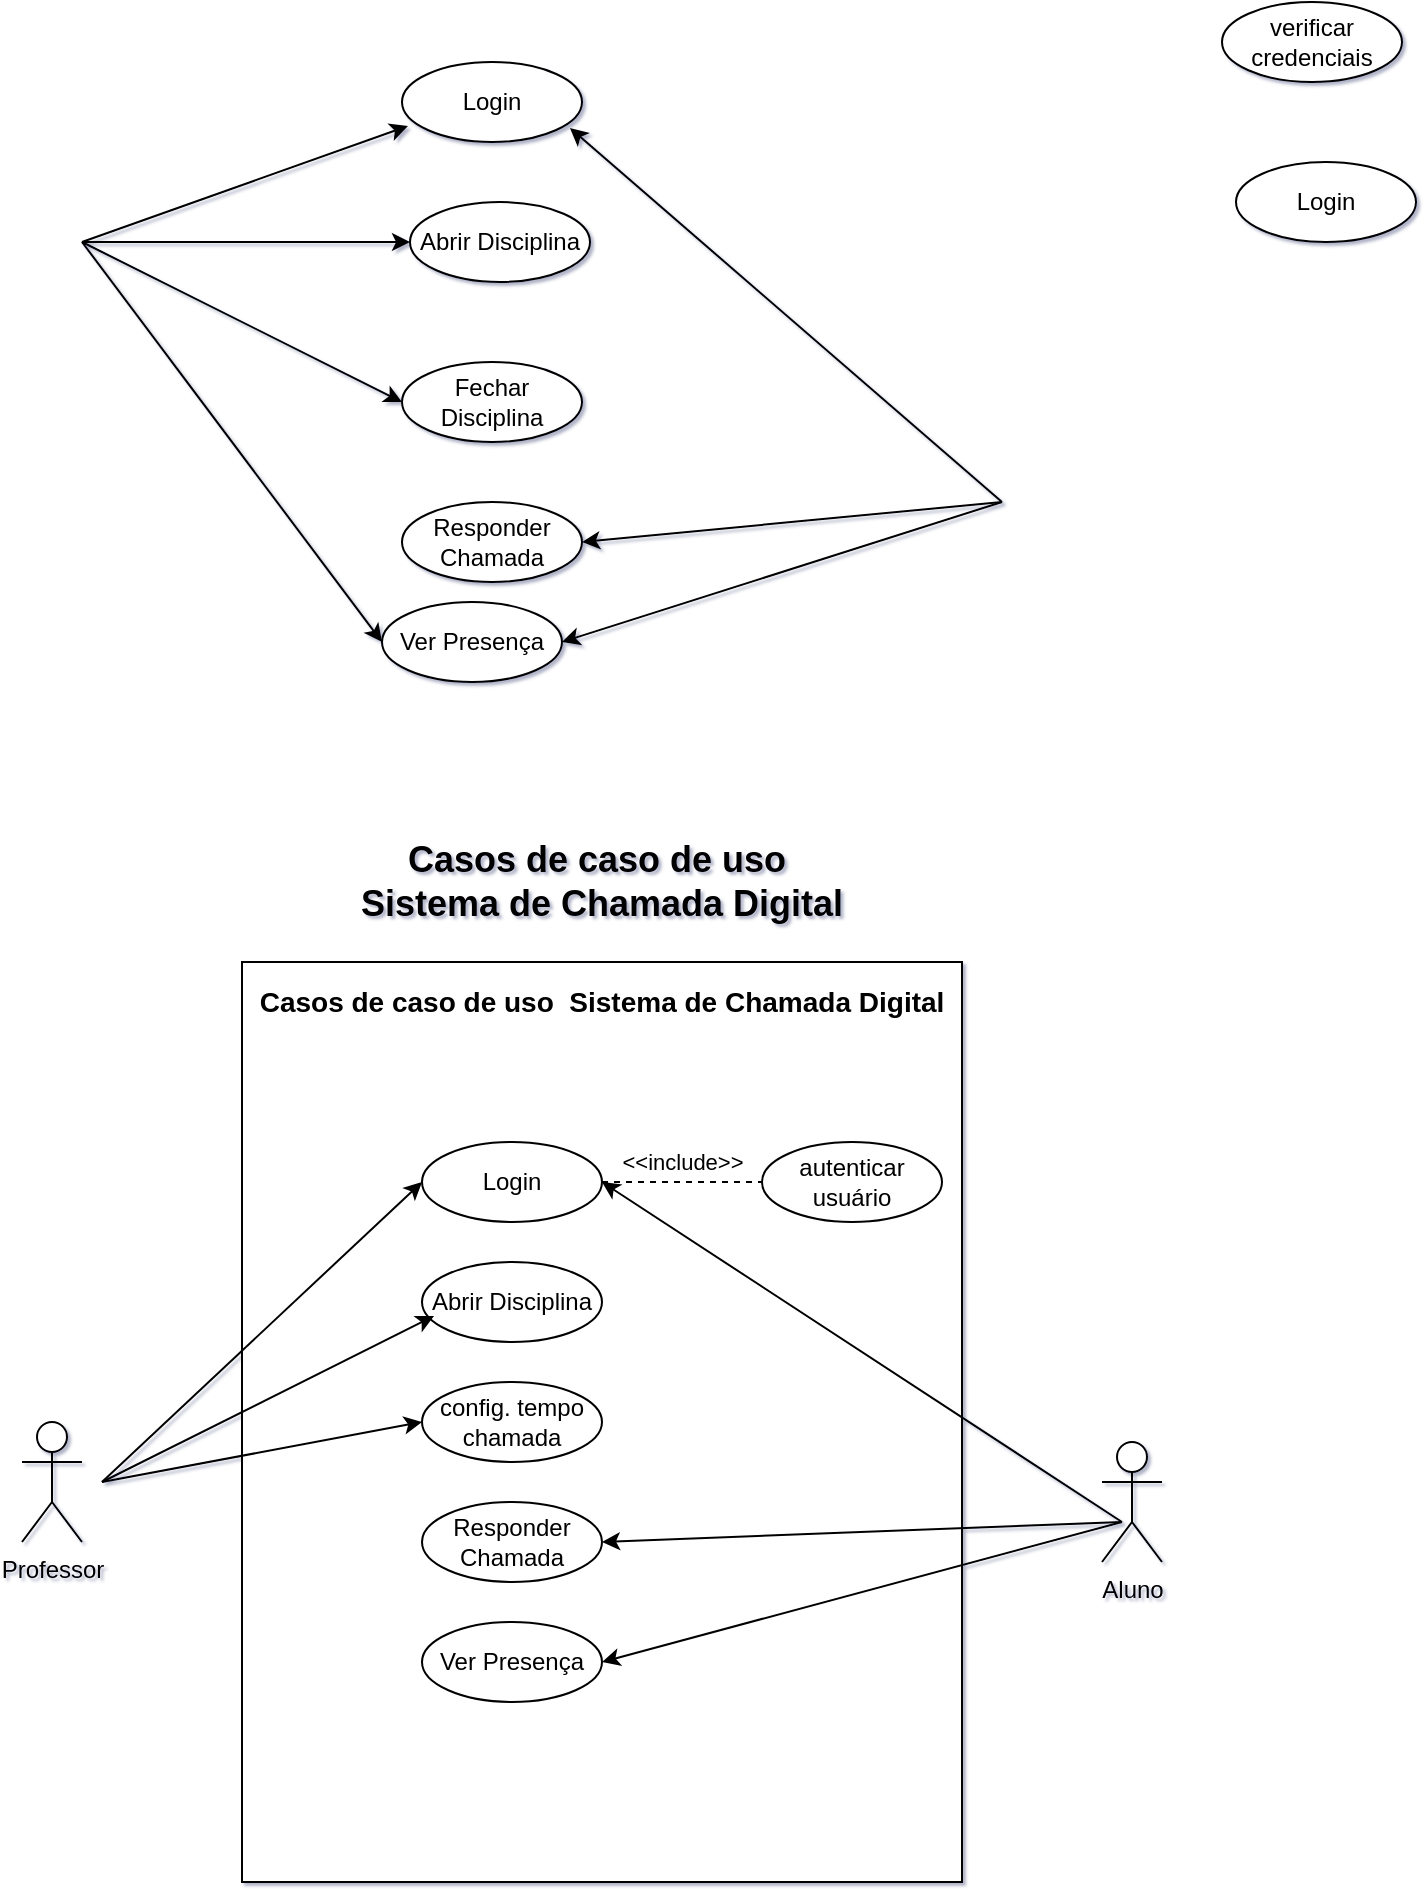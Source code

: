<mxfile version="24.7.6">
  <diagram name="Página-1" id="XDH4dJ3otHWdcbqTBR5J">
    <mxGraphModel dx="874" dy="468" grid="1" gridSize="10" guides="1" tooltips="1" connect="1" arrows="1" fold="1" page="1" pageScale="1" pageWidth="827" pageHeight="1169" background="none" math="0" shadow="1">
      <root>
        <mxCell id="0" />
        <mxCell id="1" parent="0" />
        <mxCell id="7ThZCeeNwGK1asPZ2rKJ-1" value="Professor" style="shape=umlActor;verticalLabelPosition=bottom;verticalAlign=top;html=1;outlineConnect=0;" vertex="1" parent="1">
          <mxGeometry x="130" y="710" width="30" height="60" as="geometry" />
        </mxCell>
        <mxCell id="7ThZCeeNwGK1asPZ2rKJ-2" value="Aluno" style="shape=umlActor;verticalLabelPosition=bottom;verticalAlign=top;html=1;outlineConnect=0;" vertex="1" parent="1">
          <mxGeometry x="670" y="720" width="30" height="60" as="geometry" />
        </mxCell>
        <mxCell id="7ThZCeeNwGK1asPZ2rKJ-6" value="Login" style="ellipse;whiteSpace=wrap;html=1;" vertex="1" parent="1">
          <mxGeometry x="320" y="30" width="90" height="40" as="geometry" />
        </mxCell>
        <mxCell id="7ThZCeeNwGK1asPZ2rKJ-11" value="Abrir Disciplina" style="ellipse;whiteSpace=wrap;html=1;" vertex="1" parent="1">
          <mxGeometry x="324" y="100" width="90" height="40" as="geometry" />
        </mxCell>
        <mxCell id="7ThZCeeNwGK1asPZ2rKJ-12" value="Fechar Disciplina" style="ellipse;whiteSpace=wrap;html=1;" vertex="1" parent="1">
          <mxGeometry x="320" y="180" width="90" height="40" as="geometry" />
        </mxCell>
        <mxCell id="7ThZCeeNwGK1asPZ2rKJ-13" value="Responder Chamada" style="ellipse;whiteSpace=wrap;html=1;" vertex="1" parent="1">
          <mxGeometry x="320" y="250" width="90" height="40" as="geometry" />
        </mxCell>
        <mxCell id="7ThZCeeNwGK1asPZ2rKJ-14" value="Ver Presença" style="ellipse;whiteSpace=wrap;html=1;" vertex="1" parent="1">
          <mxGeometry x="310" y="300" width="90" height="40" as="geometry" />
        </mxCell>
        <mxCell id="7ThZCeeNwGK1asPZ2rKJ-23" value="" style="endArrow=classic;html=1;rounded=0;entryX=0.033;entryY=0.8;entryDx=0;entryDy=0;entryPerimeter=0;" edge="1" parent="1" target="7ThZCeeNwGK1asPZ2rKJ-6">
          <mxGeometry width="50" height="50" relative="1" as="geometry">
            <mxPoint x="160" y="120" as="sourcePoint" />
            <mxPoint x="290" y="70" as="targetPoint" />
          </mxGeometry>
        </mxCell>
        <mxCell id="7ThZCeeNwGK1asPZ2rKJ-25" value="" style="endArrow=classic;html=1;rounded=0;entryX=0;entryY=0.5;entryDx=0;entryDy=0;" edge="1" parent="1" target="7ThZCeeNwGK1asPZ2rKJ-11">
          <mxGeometry width="50" height="50" relative="1" as="geometry">
            <mxPoint x="160" y="120" as="sourcePoint" />
            <mxPoint x="280" y="130" as="targetPoint" />
          </mxGeometry>
        </mxCell>
        <mxCell id="7ThZCeeNwGK1asPZ2rKJ-26" value="" style="endArrow=classic;html=1;rounded=0;entryX=0;entryY=0.5;entryDx=0;entryDy=0;" edge="1" parent="1" target="7ThZCeeNwGK1asPZ2rKJ-12">
          <mxGeometry width="50" height="50" relative="1" as="geometry">
            <mxPoint x="160" y="120" as="sourcePoint" />
            <mxPoint x="310" y="200" as="targetPoint" />
          </mxGeometry>
        </mxCell>
        <mxCell id="7ThZCeeNwGK1asPZ2rKJ-27" value="" style="endArrow=classic;html=1;rounded=0;entryX=0;entryY=0.5;entryDx=0;entryDy=0;" edge="1" parent="1" target="7ThZCeeNwGK1asPZ2rKJ-14">
          <mxGeometry width="50" height="50" relative="1" as="geometry">
            <mxPoint x="160" y="120" as="sourcePoint" />
            <mxPoint x="210" y="120" as="targetPoint" />
          </mxGeometry>
        </mxCell>
        <mxCell id="7ThZCeeNwGK1asPZ2rKJ-30" value="" style="endArrow=classic;html=1;rounded=0;entryX=1;entryY=0.5;entryDx=0;entryDy=0;" edge="1" parent="1" target="7ThZCeeNwGK1asPZ2rKJ-13">
          <mxGeometry width="50" height="50" relative="1" as="geometry">
            <mxPoint x="620" y="250" as="sourcePoint" />
            <mxPoint x="560" y="160" as="targetPoint" />
            <Array as="points" />
          </mxGeometry>
        </mxCell>
        <mxCell id="7ThZCeeNwGK1asPZ2rKJ-31" value="" style="endArrow=classic;html=1;rounded=0;entryX=1;entryY=0.5;entryDx=0;entryDy=0;" edge="1" parent="1" target="7ThZCeeNwGK1asPZ2rKJ-14">
          <mxGeometry width="50" height="50" relative="1" as="geometry">
            <mxPoint x="620" y="250" as="sourcePoint" />
            <mxPoint x="640" y="240" as="targetPoint" />
          </mxGeometry>
        </mxCell>
        <mxCell id="7ThZCeeNwGK1asPZ2rKJ-32" value="&lt;b&gt;&lt;font style=&quot;font-size: 18px;&quot;&gt;Casos de caso de uso&amp;nbsp; Sistema de Chamada Digital&lt;/font&gt;&lt;/b&gt;" style="text;html=1;align=center;verticalAlign=middle;whiteSpace=wrap;rounded=0;" vertex="1" parent="1">
          <mxGeometry x="285" y="410" width="270" height="60" as="geometry" />
        </mxCell>
        <mxCell id="7ThZCeeNwGK1asPZ2rKJ-34" value="verificar credenciais" style="ellipse;whiteSpace=wrap;html=1;" vertex="1" parent="1">
          <mxGeometry x="730" width="90" height="40" as="geometry" />
        </mxCell>
        <mxCell id="7ThZCeeNwGK1asPZ2rKJ-35" value="Login" style="ellipse;whiteSpace=wrap;html=1;" vertex="1" parent="1">
          <mxGeometry x="737" y="80" width="90" height="40" as="geometry" />
        </mxCell>
        <mxCell id="7ThZCeeNwGK1asPZ2rKJ-37" value="" style="endArrow=classic;html=1;rounded=0;entryX=0.933;entryY=0.825;entryDx=0;entryDy=0;entryPerimeter=0;" edge="1" parent="1" target="7ThZCeeNwGK1asPZ2rKJ-6">
          <mxGeometry width="50" height="50" relative="1" as="geometry">
            <mxPoint x="620" y="250" as="sourcePoint" />
            <mxPoint x="640" y="175" as="targetPoint" />
          </mxGeometry>
        </mxCell>
        <mxCell id="7ThZCeeNwGK1asPZ2rKJ-117" value="" style="rounded=0;whiteSpace=wrap;html=1;" vertex="1" parent="1">
          <mxGeometry x="240" y="480" width="360" height="460" as="geometry" />
        </mxCell>
        <mxCell id="7ThZCeeNwGK1asPZ2rKJ-119" value="Login" style="ellipse;whiteSpace=wrap;html=1;" vertex="1" parent="1">
          <mxGeometry x="330" y="570" width="90" height="40" as="geometry" />
        </mxCell>
        <mxCell id="7ThZCeeNwGK1asPZ2rKJ-120" value="Abrir Disciplina" style="ellipse;whiteSpace=wrap;html=1;" vertex="1" parent="1">
          <mxGeometry x="330" y="630" width="90" height="40" as="geometry" />
        </mxCell>
        <mxCell id="7ThZCeeNwGK1asPZ2rKJ-121" value="config. tempo chamada" style="ellipse;whiteSpace=wrap;html=1;" vertex="1" parent="1">
          <mxGeometry x="330" y="690" width="90" height="40" as="geometry" />
        </mxCell>
        <mxCell id="7ThZCeeNwGK1asPZ2rKJ-122" value="Responder Chamada" style="ellipse;whiteSpace=wrap;html=1;" vertex="1" parent="1">
          <mxGeometry x="330" y="750" width="90" height="40" as="geometry" />
        </mxCell>
        <mxCell id="7ThZCeeNwGK1asPZ2rKJ-123" value="Ver Presença" style="ellipse;whiteSpace=wrap;html=1;" vertex="1" parent="1">
          <mxGeometry x="330" y="810" width="90" height="40" as="geometry" />
        </mxCell>
        <mxCell id="7ThZCeeNwGK1asPZ2rKJ-124" value="&lt;b&gt;&lt;font style=&quot;font-size: 14px;&quot;&gt;Casos de caso de uso&amp;nbsp; Sistema de Chamada Digital&lt;/font&gt;&lt;/b&gt;" style="text;html=1;align=center;verticalAlign=middle;whiteSpace=wrap;rounded=0;" vertex="1" parent="1">
          <mxGeometry x="240" y="470" width="360" height="60" as="geometry" />
        </mxCell>
        <mxCell id="7ThZCeeNwGK1asPZ2rKJ-125" value="" style="endArrow=classic;html=1;rounded=0;entryX=0;entryY=0.5;entryDx=0;entryDy=0;" edge="1" parent="1" target="7ThZCeeNwGK1asPZ2rKJ-119">
          <mxGeometry width="50" height="50" relative="1" as="geometry">
            <mxPoint x="170" y="740" as="sourcePoint" />
            <mxPoint x="220" y="690" as="targetPoint" />
          </mxGeometry>
        </mxCell>
        <mxCell id="7ThZCeeNwGK1asPZ2rKJ-126" value="" style="endArrow=classic;html=1;rounded=0;entryX=0.067;entryY=0.675;entryDx=0;entryDy=0;entryPerimeter=0;" edge="1" parent="1" target="7ThZCeeNwGK1asPZ2rKJ-120">
          <mxGeometry width="50" height="50" relative="1" as="geometry">
            <mxPoint x="170" y="740" as="sourcePoint" />
            <mxPoint x="230" y="710" as="targetPoint" />
          </mxGeometry>
        </mxCell>
        <mxCell id="7ThZCeeNwGK1asPZ2rKJ-127" value="" style="endArrow=classic;html=1;rounded=0;entryX=0;entryY=0.5;entryDx=0;entryDy=0;" edge="1" parent="1" target="7ThZCeeNwGK1asPZ2rKJ-121">
          <mxGeometry width="50" height="50" relative="1" as="geometry">
            <mxPoint x="170" y="740" as="sourcePoint" />
            <mxPoint x="240" y="725" as="targetPoint" />
          </mxGeometry>
        </mxCell>
        <mxCell id="7ThZCeeNwGK1asPZ2rKJ-128" value="" style="endArrow=classic;html=1;rounded=0;entryX=1;entryY=0.5;entryDx=0;entryDy=0;" edge="1" parent="1" target="7ThZCeeNwGK1asPZ2rKJ-123">
          <mxGeometry width="50" height="50" relative="1" as="geometry">
            <mxPoint x="680" y="760" as="sourcePoint" />
            <mxPoint x="770" y="900" as="targetPoint" />
          </mxGeometry>
        </mxCell>
        <mxCell id="7ThZCeeNwGK1asPZ2rKJ-129" value="" style="endArrow=classic;html=1;rounded=0;entryX=1;entryY=0.5;entryDx=0;entryDy=0;" edge="1" parent="1" target="7ThZCeeNwGK1asPZ2rKJ-119">
          <mxGeometry width="50" height="50" relative="1" as="geometry">
            <mxPoint x="680" y="760" as="sourcePoint" />
            <mxPoint x="610" y="730" as="targetPoint" />
            <Array as="points" />
          </mxGeometry>
        </mxCell>
        <mxCell id="7ThZCeeNwGK1asPZ2rKJ-131" value="" style="endArrow=classic;html=1;rounded=0;entryX=1;entryY=0.5;entryDx=0;entryDy=0;" edge="1" parent="1" target="7ThZCeeNwGK1asPZ2rKJ-122">
          <mxGeometry width="50" height="50" relative="1" as="geometry">
            <mxPoint x="680" y="760" as="sourcePoint" />
            <mxPoint x="440" y="670" as="targetPoint" />
            <Array as="points" />
          </mxGeometry>
        </mxCell>
        <mxCell id="7ThZCeeNwGK1asPZ2rKJ-133" value="autenticar usuário" style="ellipse;whiteSpace=wrap;html=1;" vertex="1" parent="1">
          <mxGeometry x="500" y="570" width="90" height="40" as="geometry" />
        </mxCell>
        <mxCell id="7ThZCeeNwGK1asPZ2rKJ-150" value="" style="endArrow=none;html=1;rounded=0;exitX=1;exitY=0.5;exitDx=0;exitDy=0;shadow=0;dashed=1;" edge="1" parent="1" source="7ThZCeeNwGK1asPZ2rKJ-119" target="7ThZCeeNwGK1asPZ2rKJ-133">
          <mxGeometry width="50" height="50" relative="1" as="geometry">
            <mxPoint x="430" y="570" as="sourcePoint" />
            <mxPoint x="480" y="520" as="targetPoint" />
            <Array as="points" />
          </mxGeometry>
        </mxCell>
        <mxCell id="7ThZCeeNwGK1asPZ2rKJ-151" value="&amp;lt;&amp;lt;include&amp;gt;&amp;gt;" style="edgeLabel;html=1;align=center;verticalAlign=middle;resizable=0;points=[];" vertex="1" connectable="0" parent="7ThZCeeNwGK1asPZ2rKJ-150">
          <mxGeometry x="0.367" relative="1" as="geometry">
            <mxPoint x="-15" y="-10" as="offset" />
          </mxGeometry>
        </mxCell>
      </root>
    </mxGraphModel>
  </diagram>
</mxfile>
